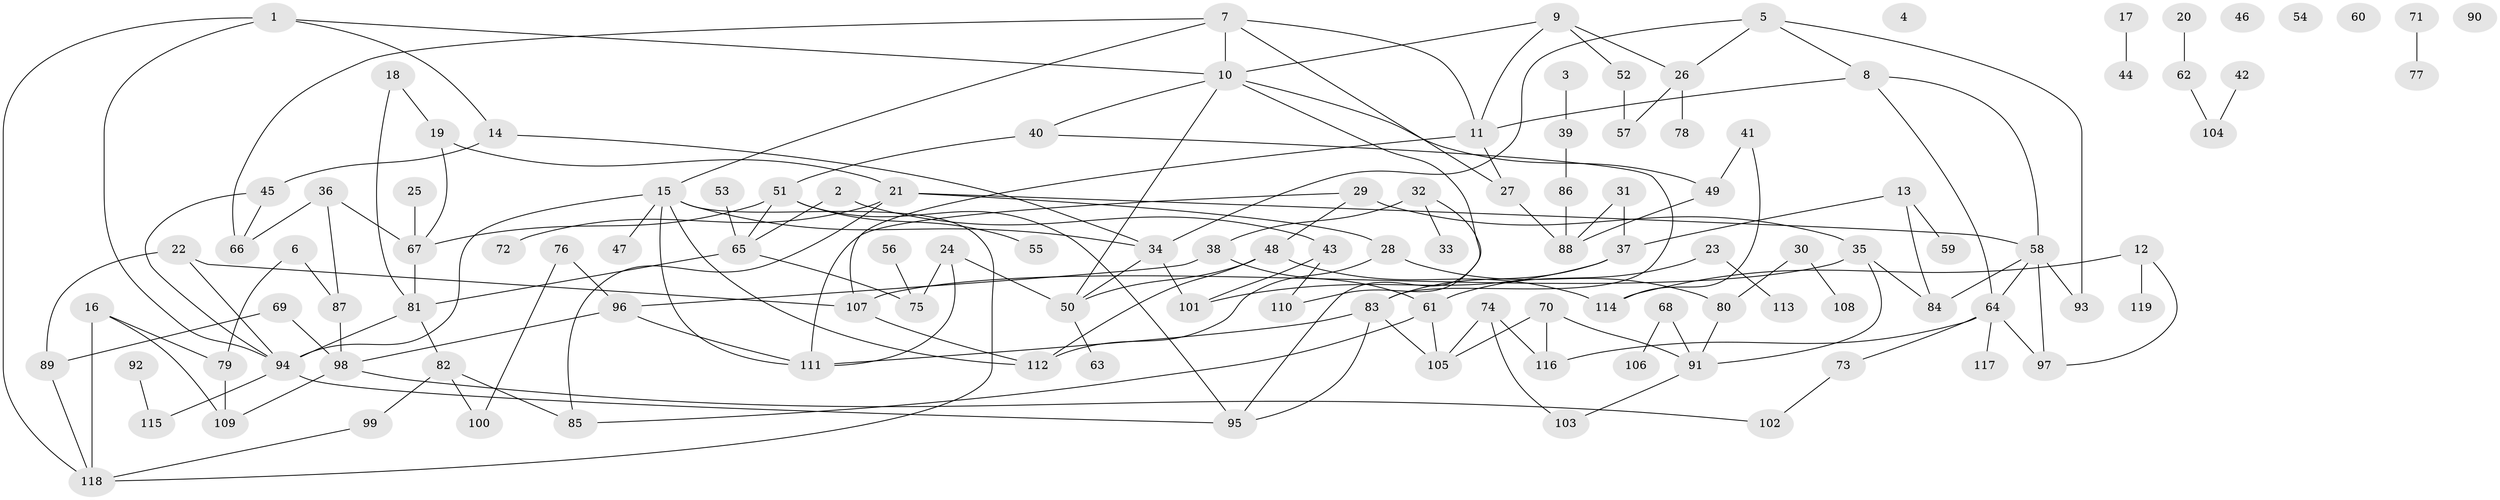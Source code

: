 // coarse degree distribution, {6: 0.06779661016949153, 4: 0.1864406779661017, 1: 0.2033898305084746, 0: 0.1016949152542373, 8: 0.01694915254237288, 3: 0.06779661016949153, 5: 0.13559322033898305, 10: 0.01694915254237288, 7: 0.06779661016949153, 2: 0.13559322033898305}
// Generated by graph-tools (version 1.1) at 2025/16/03/04/25 18:16:28]
// undirected, 119 vertices, 167 edges
graph export_dot {
graph [start="1"]
  node [color=gray90,style=filled];
  1;
  2;
  3;
  4;
  5;
  6;
  7;
  8;
  9;
  10;
  11;
  12;
  13;
  14;
  15;
  16;
  17;
  18;
  19;
  20;
  21;
  22;
  23;
  24;
  25;
  26;
  27;
  28;
  29;
  30;
  31;
  32;
  33;
  34;
  35;
  36;
  37;
  38;
  39;
  40;
  41;
  42;
  43;
  44;
  45;
  46;
  47;
  48;
  49;
  50;
  51;
  52;
  53;
  54;
  55;
  56;
  57;
  58;
  59;
  60;
  61;
  62;
  63;
  64;
  65;
  66;
  67;
  68;
  69;
  70;
  71;
  72;
  73;
  74;
  75;
  76;
  77;
  78;
  79;
  80;
  81;
  82;
  83;
  84;
  85;
  86;
  87;
  88;
  89;
  90;
  91;
  92;
  93;
  94;
  95;
  96;
  97;
  98;
  99;
  100;
  101;
  102;
  103;
  104;
  105;
  106;
  107;
  108;
  109;
  110;
  111;
  112;
  113;
  114;
  115;
  116;
  117;
  118;
  119;
  1 -- 10;
  1 -- 14;
  1 -- 94;
  1 -- 118;
  2 -- 43;
  2 -- 65;
  3 -- 39;
  5 -- 8;
  5 -- 26;
  5 -- 34;
  5 -- 93;
  6 -- 79;
  6 -- 87;
  7 -- 10;
  7 -- 11;
  7 -- 15;
  7 -- 27;
  7 -- 66;
  8 -- 11;
  8 -- 58;
  8 -- 64;
  9 -- 10;
  9 -- 11;
  9 -- 26;
  9 -- 52;
  10 -- 40;
  10 -- 49;
  10 -- 50;
  10 -- 110;
  11 -- 27;
  11 -- 107;
  12 -- 97;
  12 -- 114;
  12 -- 119;
  13 -- 37;
  13 -- 59;
  13 -- 84;
  14 -- 34;
  14 -- 45;
  15 -- 34;
  15 -- 47;
  15 -- 94;
  15 -- 111;
  15 -- 112;
  15 -- 118;
  16 -- 79;
  16 -- 109;
  16 -- 118;
  17 -- 44;
  18 -- 19;
  18 -- 81;
  19 -- 21;
  19 -- 67;
  20 -- 62;
  21 -- 28;
  21 -- 58;
  21 -- 72;
  21 -- 85;
  22 -- 89;
  22 -- 94;
  22 -- 107;
  23 -- 61;
  23 -- 113;
  24 -- 50;
  24 -- 75;
  24 -- 111;
  25 -- 67;
  26 -- 57;
  26 -- 78;
  27 -- 88;
  28 -- 80;
  28 -- 112;
  29 -- 35;
  29 -- 48;
  29 -- 111;
  30 -- 80;
  30 -- 108;
  31 -- 37;
  31 -- 88;
  32 -- 33;
  32 -- 38;
  32 -- 95;
  34 -- 50;
  34 -- 101;
  35 -- 84;
  35 -- 91;
  35 -- 107;
  36 -- 66;
  36 -- 67;
  36 -- 87;
  37 -- 83;
  37 -- 101;
  38 -- 61;
  38 -- 96;
  39 -- 86;
  40 -- 51;
  40 -- 83;
  41 -- 49;
  41 -- 114;
  42 -- 104;
  43 -- 101;
  43 -- 110;
  45 -- 66;
  45 -- 94;
  48 -- 50;
  48 -- 112;
  48 -- 114;
  49 -- 88;
  50 -- 63;
  51 -- 55;
  51 -- 65;
  51 -- 67;
  51 -- 95;
  52 -- 57;
  53 -- 65;
  56 -- 75;
  58 -- 64;
  58 -- 84;
  58 -- 93;
  58 -- 97;
  61 -- 85;
  61 -- 105;
  62 -- 104;
  64 -- 73;
  64 -- 97;
  64 -- 116;
  64 -- 117;
  65 -- 75;
  65 -- 81;
  67 -- 81;
  68 -- 91;
  68 -- 106;
  69 -- 89;
  69 -- 98;
  70 -- 91;
  70 -- 105;
  70 -- 116;
  71 -- 77;
  73 -- 102;
  74 -- 103;
  74 -- 105;
  74 -- 116;
  76 -- 96;
  76 -- 100;
  79 -- 109;
  80 -- 91;
  81 -- 82;
  81 -- 94;
  82 -- 85;
  82 -- 99;
  82 -- 100;
  83 -- 95;
  83 -- 105;
  83 -- 111;
  86 -- 88;
  87 -- 98;
  89 -- 118;
  91 -- 103;
  92 -- 115;
  94 -- 95;
  94 -- 115;
  96 -- 98;
  96 -- 111;
  98 -- 102;
  98 -- 109;
  99 -- 118;
  107 -- 112;
}
